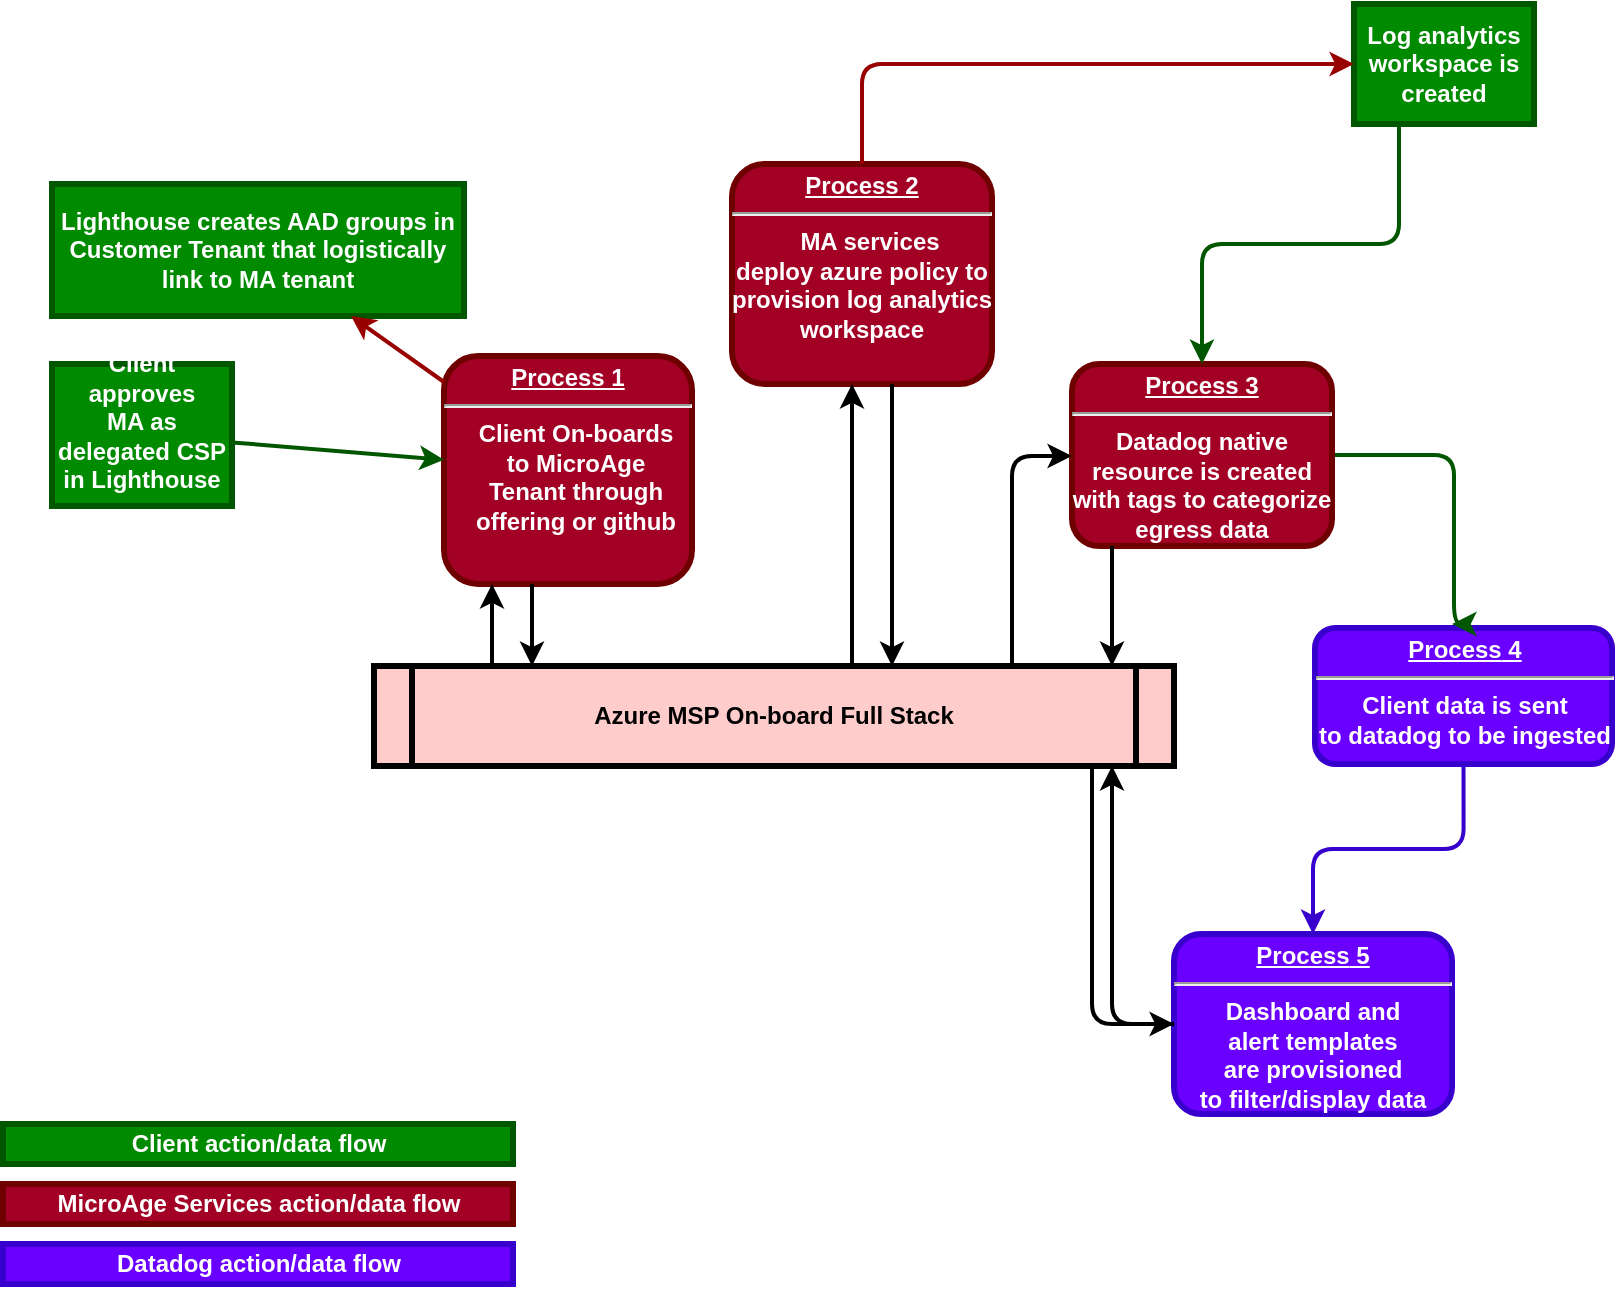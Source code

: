 <mxfile version="21.2.9" type="github">
  <diagram name="Page-1" id="c7558073-3199-34d8-9f00-42111426c3f3">
    <mxGraphModel dx="1434" dy="774" grid="1" gridSize="10" guides="1" tooltips="1" connect="1" arrows="1" fold="1" page="1" pageScale="1" pageWidth="826" pageHeight="1169" background="none" math="0" shadow="0">
      <root>
        <mxCell id="0" />
        <mxCell id="1" parent="0" />
        <mxCell id="2" value="&lt;p style=&quot;margin: 0px; margin-top: 4px; text-align: center; text-decoration: underline;&quot;&gt;&lt;strong&gt;Process 1&lt;br&gt;&lt;/strong&gt;&lt;/p&gt;&lt;hr&gt;&lt;p style=&quot;margin: 0px; margin-left: 8px;&quot;&gt;Client On-boards&lt;/p&gt;&lt;p style=&quot;margin: 0px; margin-left: 8px;&quot;&gt;to MicroAge&lt;/p&gt;&lt;p style=&quot;margin: 0px; margin-left: 8px;&quot;&gt;Tenant through&lt;/p&gt;&lt;p style=&quot;margin: 0px; margin-left: 8px;&quot;&gt;offering or github&lt;br&gt;&lt;/p&gt;" style="verticalAlign=middle;align=center;overflow=fill;fontSize=12;fontFamily=Helvetica;html=1;rounded=1;fontStyle=1;strokeWidth=3;fillColor=#a20025;strokeColor=#6F0000;fontColor=#ffffff;" parent="1" vertex="1">
          <mxGeometry x="236" y="236" width="124" height="114" as="geometry" />
        </mxCell>
        <mxCell id="3" value="Lighthouse creates AAD groups in Customer Tenant that logistically link to MA tenant" style="whiteSpace=wrap;align=center;verticalAlign=middle;fontStyle=1;strokeWidth=3;fillColor=#008a00;fontColor=#ffffff;strokeColor=#005700;" parent="1" vertex="1">
          <mxGeometry x="40" y="150" width="206" height="66" as="geometry" />
        </mxCell>
        <mxCell id="4" value="Client approves&#xa;MA as delegated CSP&#xa;in Lighthouse&#xa;" style="whiteSpace=wrap;align=center;verticalAlign=middle;fontStyle=1;strokeWidth=3;fillColor=#008a00;fontColor=#ffffff;strokeColor=#005700;" parent="1" vertex="1">
          <mxGeometry x="40" y="240" width="90" height="71" as="geometry" />
        </mxCell>
        <mxCell id="5" value="Azure MSP On-board Full Stack" style="shape=process;whiteSpace=wrap;align=center;verticalAlign=middle;size=0.048;fontStyle=1;strokeWidth=3;fillColor=#FFCCCC;fontColor=#000000;" parent="1" vertex="1">
          <mxGeometry x="201.0" y="391" width="400" height="50" as="geometry" />
        </mxCell>
        <mxCell id="6" value="&lt;p style=&quot;margin: 0px; margin-top: 4px; text-align: center; text-decoration: underline;&quot;&gt;&lt;strong&gt;Process 2&lt;br&gt;&lt;/strong&gt;&lt;/p&gt;&lt;hr&gt;&lt;p style=&quot;margin: 0px; margin-left: 8px;&quot;&gt;MA services&lt;/p&gt;&lt;div&gt;deploy azure policy to&lt;/div&gt;&lt;div&gt;provision log analytics&lt;/div&gt;&lt;div&gt;workspace&lt;br&gt;&lt;/div&gt;" style="verticalAlign=middle;align=center;overflow=fill;fontSize=12;fontFamily=Helvetica;html=1;rounded=1;fontStyle=1;strokeWidth=3;fillColor=#a20025;fontColor=#ffffff;strokeColor=#6F0000;" parent="1" vertex="1">
          <mxGeometry x="380" y="140" width="130" height="110" as="geometry" />
        </mxCell>
        <mxCell id="UTppzTEABXBAQRY-yLAT-98" style="edgeStyle=orthogonalEdgeStyle;rounded=1;orthogonalLoop=1;jettySize=auto;html=1;exitX=0.5;exitY=1;exitDx=0;exitDy=0;entryX=0.5;entryY=0;entryDx=0;entryDy=0;strokeWidth=2;fillColor=#6a00ff;strokeColor=#3700CC;" parent="1" source="7" target="9" edge="1">
          <mxGeometry relative="1" as="geometry" />
        </mxCell>
        <mxCell id="7" value="&lt;p style=&quot;margin: 0px; margin-top: 4px; text-align: center; text-decoration: underline;&quot;&gt;&lt;strong&gt;&lt;strong&gt;Process&lt;/strong&gt; 4&lt;br&gt;&lt;/strong&gt;&lt;/p&gt;&lt;hr&gt;&lt;div&gt;Client data is sent&lt;/div&gt;&lt;div&gt;to datadog to be ingested&lt;br&gt;&lt;/div&gt;" style="verticalAlign=middle;align=center;overflow=fill;fontSize=12;fontFamily=Helvetica;html=1;rounded=1;fontStyle=1;strokeWidth=3;fillColor=#6a00ff;fontColor=#ffffff;strokeColor=#3700CC;" parent="1" vertex="1">
          <mxGeometry x="671.5" y="372" width="148.5" height="68" as="geometry" />
        </mxCell>
        <mxCell id="UTppzTEABXBAQRY-yLAT-97" style="edgeStyle=orthogonalEdgeStyle;rounded=1;orthogonalLoop=1;jettySize=auto;html=1;exitX=1;exitY=0.5;exitDx=0;exitDy=0;strokeWidth=2;fillColor=#008a00;strokeColor=#005700;" parent="1" source="8" edge="1">
          <mxGeometry relative="1" as="geometry">
            <mxPoint x="740" y="370" as="targetPoint" />
            <Array as="points">
              <mxPoint x="741" y="286" />
            </Array>
          </mxGeometry>
        </mxCell>
        <mxCell id="8" value="&lt;p style=&quot;margin: 0px; margin-top: 4px; text-align: center; text-decoration: underline;&quot;&gt;&lt;strong&gt;&lt;strong&gt;Process&lt;/strong&gt; 3&lt;br&gt;&lt;/strong&gt;&lt;/p&gt;&lt;hr&gt;&lt;div&gt;Datadog native &lt;br&gt;&lt;/div&gt;&lt;div&gt;resource is created&lt;/div&gt;&lt;div&gt;with tags to categorize&lt;/div&gt;&lt;div&gt;egress data&lt;br&gt;&lt;/div&gt;" style="verticalAlign=middle;align=center;overflow=fill;fontSize=12;fontFamily=Helvetica;html=1;rounded=1;fontStyle=1;strokeWidth=3;fillColor=#a20025;fontColor=#ffffff;strokeColor=#6F0000;" parent="1" vertex="1">
          <mxGeometry x="550" y="240" width="130" height="91" as="geometry" />
        </mxCell>
        <mxCell id="9" value="&lt;p style=&quot;margin: 0px; margin-top: 4px; text-align: center; text-decoration: underline;&quot;&gt;&lt;strong&gt;&lt;strong&gt;Process&lt;/strong&gt; 5&lt;br&gt;&lt;/strong&gt;&lt;/p&gt;&lt;hr&gt;&lt;div&gt;Dashboard and&lt;/div&gt;&lt;div&gt;alert templates&lt;/div&gt;&lt;div&gt;are provisioned&lt;/div&gt;&lt;div&gt;to filter/display data&lt;br&gt;&lt;/div&gt;" style="verticalAlign=middle;align=center;overflow=fill;fontSize=12;fontFamily=Helvetica;html=1;rounded=1;fontStyle=1;strokeWidth=3;fillColor=#6a00ff;fontColor=#ffffff;strokeColor=#3700CC;" parent="1" vertex="1">
          <mxGeometry x="601" y="525" width="139" height="90" as="geometry" />
        </mxCell>
        <mxCell id="12" value="Log analytics workspace is created" style="whiteSpace=wrap;align=center;verticalAlign=middle;fontStyle=1;strokeWidth=3;fillColor=#008a00;fontColor=#ffffff;strokeColor=#005700;" parent="1" vertex="1">
          <mxGeometry x="691" y="60.0" width="90" height="60" as="geometry" />
        </mxCell>
        <mxCell id="36" value="" style="edgeStyle=none;noEdgeStyle=1;strokeColor=#990000;strokeWidth=2;startArrow=classic;startFill=1;endArrow=none;endFill=0;" parent="1" source="3" target="2" edge="1">
          <mxGeometry width="100" height="100" relative="1" as="geometry">
            <mxPoint x="20" y="250" as="sourcePoint" />
            <mxPoint x="120" y="150" as="targetPoint" />
          </mxGeometry>
        </mxCell>
        <mxCell id="37" value="" style="edgeStyle=none;noEdgeStyle=1;strokeColor=#005700;strokeWidth=2;fillColor=#008a00;" parent="1" source="4" target="2" edge="1">
          <mxGeometry width="100" height="100" relative="1" as="geometry">
            <mxPoint x="280" y="190" as="sourcePoint" />
            <mxPoint x="380" y="90" as="targetPoint" />
          </mxGeometry>
        </mxCell>
        <mxCell id="55" value="" style="edgeStyle=elbowEdgeStyle;elbow=horizontal;strokeColor=#000000;strokeWidth=2" parent="1" source="5" target="2" edge="1">
          <mxGeometry width="100" height="100" relative="1" as="geometry">
            <mxPoint x="50" y="530" as="sourcePoint" />
            <mxPoint x="150" y="430" as="targetPoint" />
            <Array as="points">
              <mxPoint x="260" y="370" />
            </Array>
          </mxGeometry>
        </mxCell>
        <mxCell id="56" value="" style="edgeStyle=elbowEdgeStyle;elbow=horizontal;strokeColor=#000000;strokeWidth=2" parent="1" source="2" target="5" edge="1">
          <mxGeometry width="100" height="100" relative="1" as="geometry">
            <mxPoint x="50" y="500" as="sourcePoint" />
            <mxPoint x="150" y="400" as="targetPoint" />
            <Array as="points">
              <mxPoint x="280" y="360" />
            </Array>
          </mxGeometry>
        </mxCell>
        <mxCell id="58" value="" style="edgeStyle=elbowEdgeStyle;elbow=horizontal;strokeColor=#000000;strokeWidth=2" parent="1" source="5" target="6" edge="1">
          <mxGeometry width="100" height="100" relative="1" as="geometry">
            <mxPoint x="380" y="370" as="sourcePoint" />
            <mxPoint x="480" y="270" as="targetPoint" />
            <Array as="points">
              <mxPoint x="440" y="310" />
            </Array>
          </mxGeometry>
        </mxCell>
        <mxCell id="59" value="" style="edgeStyle=elbowEdgeStyle;elbow=horizontal;strokeColor=#000000;strokeWidth=2" parent="1" source="6" target="5" edge="1">
          <mxGeometry width="100" height="100" relative="1" as="geometry">
            <mxPoint x="350" y="370" as="sourcePoint" />
            <mxPoint x="450" y="270" as="targetPoint" />
            <Array as="points">
              <mxPoint x="460" y="320" />
            </Array>
          </mxGeometry>
        </mxCell>
        <mxCell id="65" value="" style="edgeStyle=elbowEdgeStyle;elbow=horizontal;strokeColor=#990000;strokeWidth=2" parent="1" source="6" target="12" edge="1">
          <mxGeometry width="100" height="100" relative="1" as="geometry">
            <mxPoint x="260" y="180.0" as="sourcePoint" />
            <mxPoint x="360" y="80.0" as="targetPoint" />
            <Array as="points">
              <mxPoint x="445" y="140" />
            </Array>
          </mxGeometry>
        </mxCell>
        <mxCell id="66" value="" style="edgeStyle=elbowEdgeStyle;elbow=vertical;entryX=0.25;entryY=1;strokeColor=#005700;strokeWidth=2;startArrow=classic;startFill=1;endArrow=none;endFill=0;fillColor=#008a00;" parent="1" source="8" target="12" edge="1">
          <mxGeometry width="100" height="100" relative="1" as="geometry">
            <mxPoint x="530" y="250" as="sourcePoint" />
            <mxPoint x="630" y="150" as="targetPoint" />
          </mxGeometry>
        </mxCell>
        <mxCell id="68" value="" style="edgeStyle=elbowEdgeStyle;elbow=horizontal;strokeColor=#000000;strokeWidth=2" parent="1" source="8" target="5" edge="1">
          <mxGeometry width="100" height="100" relative="1" as="geometry">
            <mxPoint x="570" y="380" as="sourcePoint" />
            <mxPoint x="510" y="250" as="targetPoint" />
            <Array as="points">
              <mxPoint x="570" y="360" />
            </Array>
          </mxGeometry>
        </mxCell>
        <mxCell id="69" value="" style="edgeStyle=segmentEdgeStyle;strokeColor=#000000;strokeWidth=2" parent="1" source="5" target="8" edge="1">
          <mxGeometry width="100" height="100" relative="1" as="geometry">
            <mxPoint x="340" y="360" as="sourcePoint" />
            <mxPoint x="440" y="260" as="targetPoint" />
            <Array as="points">
              <mxPoint x="520" y="286" />
            </Array>
          </mxGeometry>
        </mxCell>
        <mxCell id="76" value="" style="edgeStyle=elbowEdgeStyle;elbow=horizontal;strokeColor=#000000;strokeWidth=2" parent="1" source="9" target="5" edge="1">
          <mxGeometry width="100" height="100" relative="1" as="geometry">
            <mxPoint x="420" y="580" as="sourcePoint" />
            <mxPoint x="520" y="480" as="targetPoint" />
            <Array as="points">
              <mxPoint x="570" y="470" />
            </Array>
          </mxGeometry>
        </mxCell>
        <mxCell id="77" value="" style="edgeStyle=elbowEdgeStyle;elbow=horizontal;strokeColor=#000000;strokeWidth=2" parent="1" source="5" target="9" edge="1">
          <mxGeometry width="100" height="100" relative="1" as="geometry">
            <mxPoint x="400" y="590" as="sourcePoint" />
            <mxPoint x="500" y="490" as="targetPoint" />
            <Array as="points">
              <mxPoint x="560" y="480" />
            </Array>
          </mxGeometry>
        </mxCell>
        <mxCell id="UTppzTEABXBAQRY-yLAT-100" value="Client action/data flow" style="whiteSpace=wrap;align=center;verticalAlign=middle;fontStyle=1;strokeWidth=3;fillColor=#008a00;fontColor=#ffffff;strokeColor=#005700;" parent="1" vertex="1">
          <mxGeometry x="15.5" y="620" width="255" height="20" as="geometry" />
        </mxCell>
        <mxCell id="UTppzTEABXBAQRY-yLAT-101" value="MicroAge Services action/data flow" style="whiteSpace=wrap;align=center;verticalAlign=middle;fontStyle=1;strokeWidth=3;fillColor=#a20025;fontColor=#ffffff;strokeColor=#6F0000;" parent="1" vertex="1">
          <mxGeometry x="15.5" y="650" width="255" height="20" as="geometry" />
        </mxCell>
        <mxCell id="UTppzTEABXBAQRY-yLAT-102" value="Datadog action/data flow" style="whiteSpace=wrap;align=center;verticalAlign=middle;fontStyle=1;strokeWidth=3;fillColor=#6a00ff;fontColor=#ffffff;strokeColor=#3700CC;" parent="1" vertex="1">
          <mxGeometry x="15.5" y="680" width="255" height="20" as="geometry" />
        </mxCell>
      </root>
    </mxGraphModel>
  </diagram>
</mxfile>
